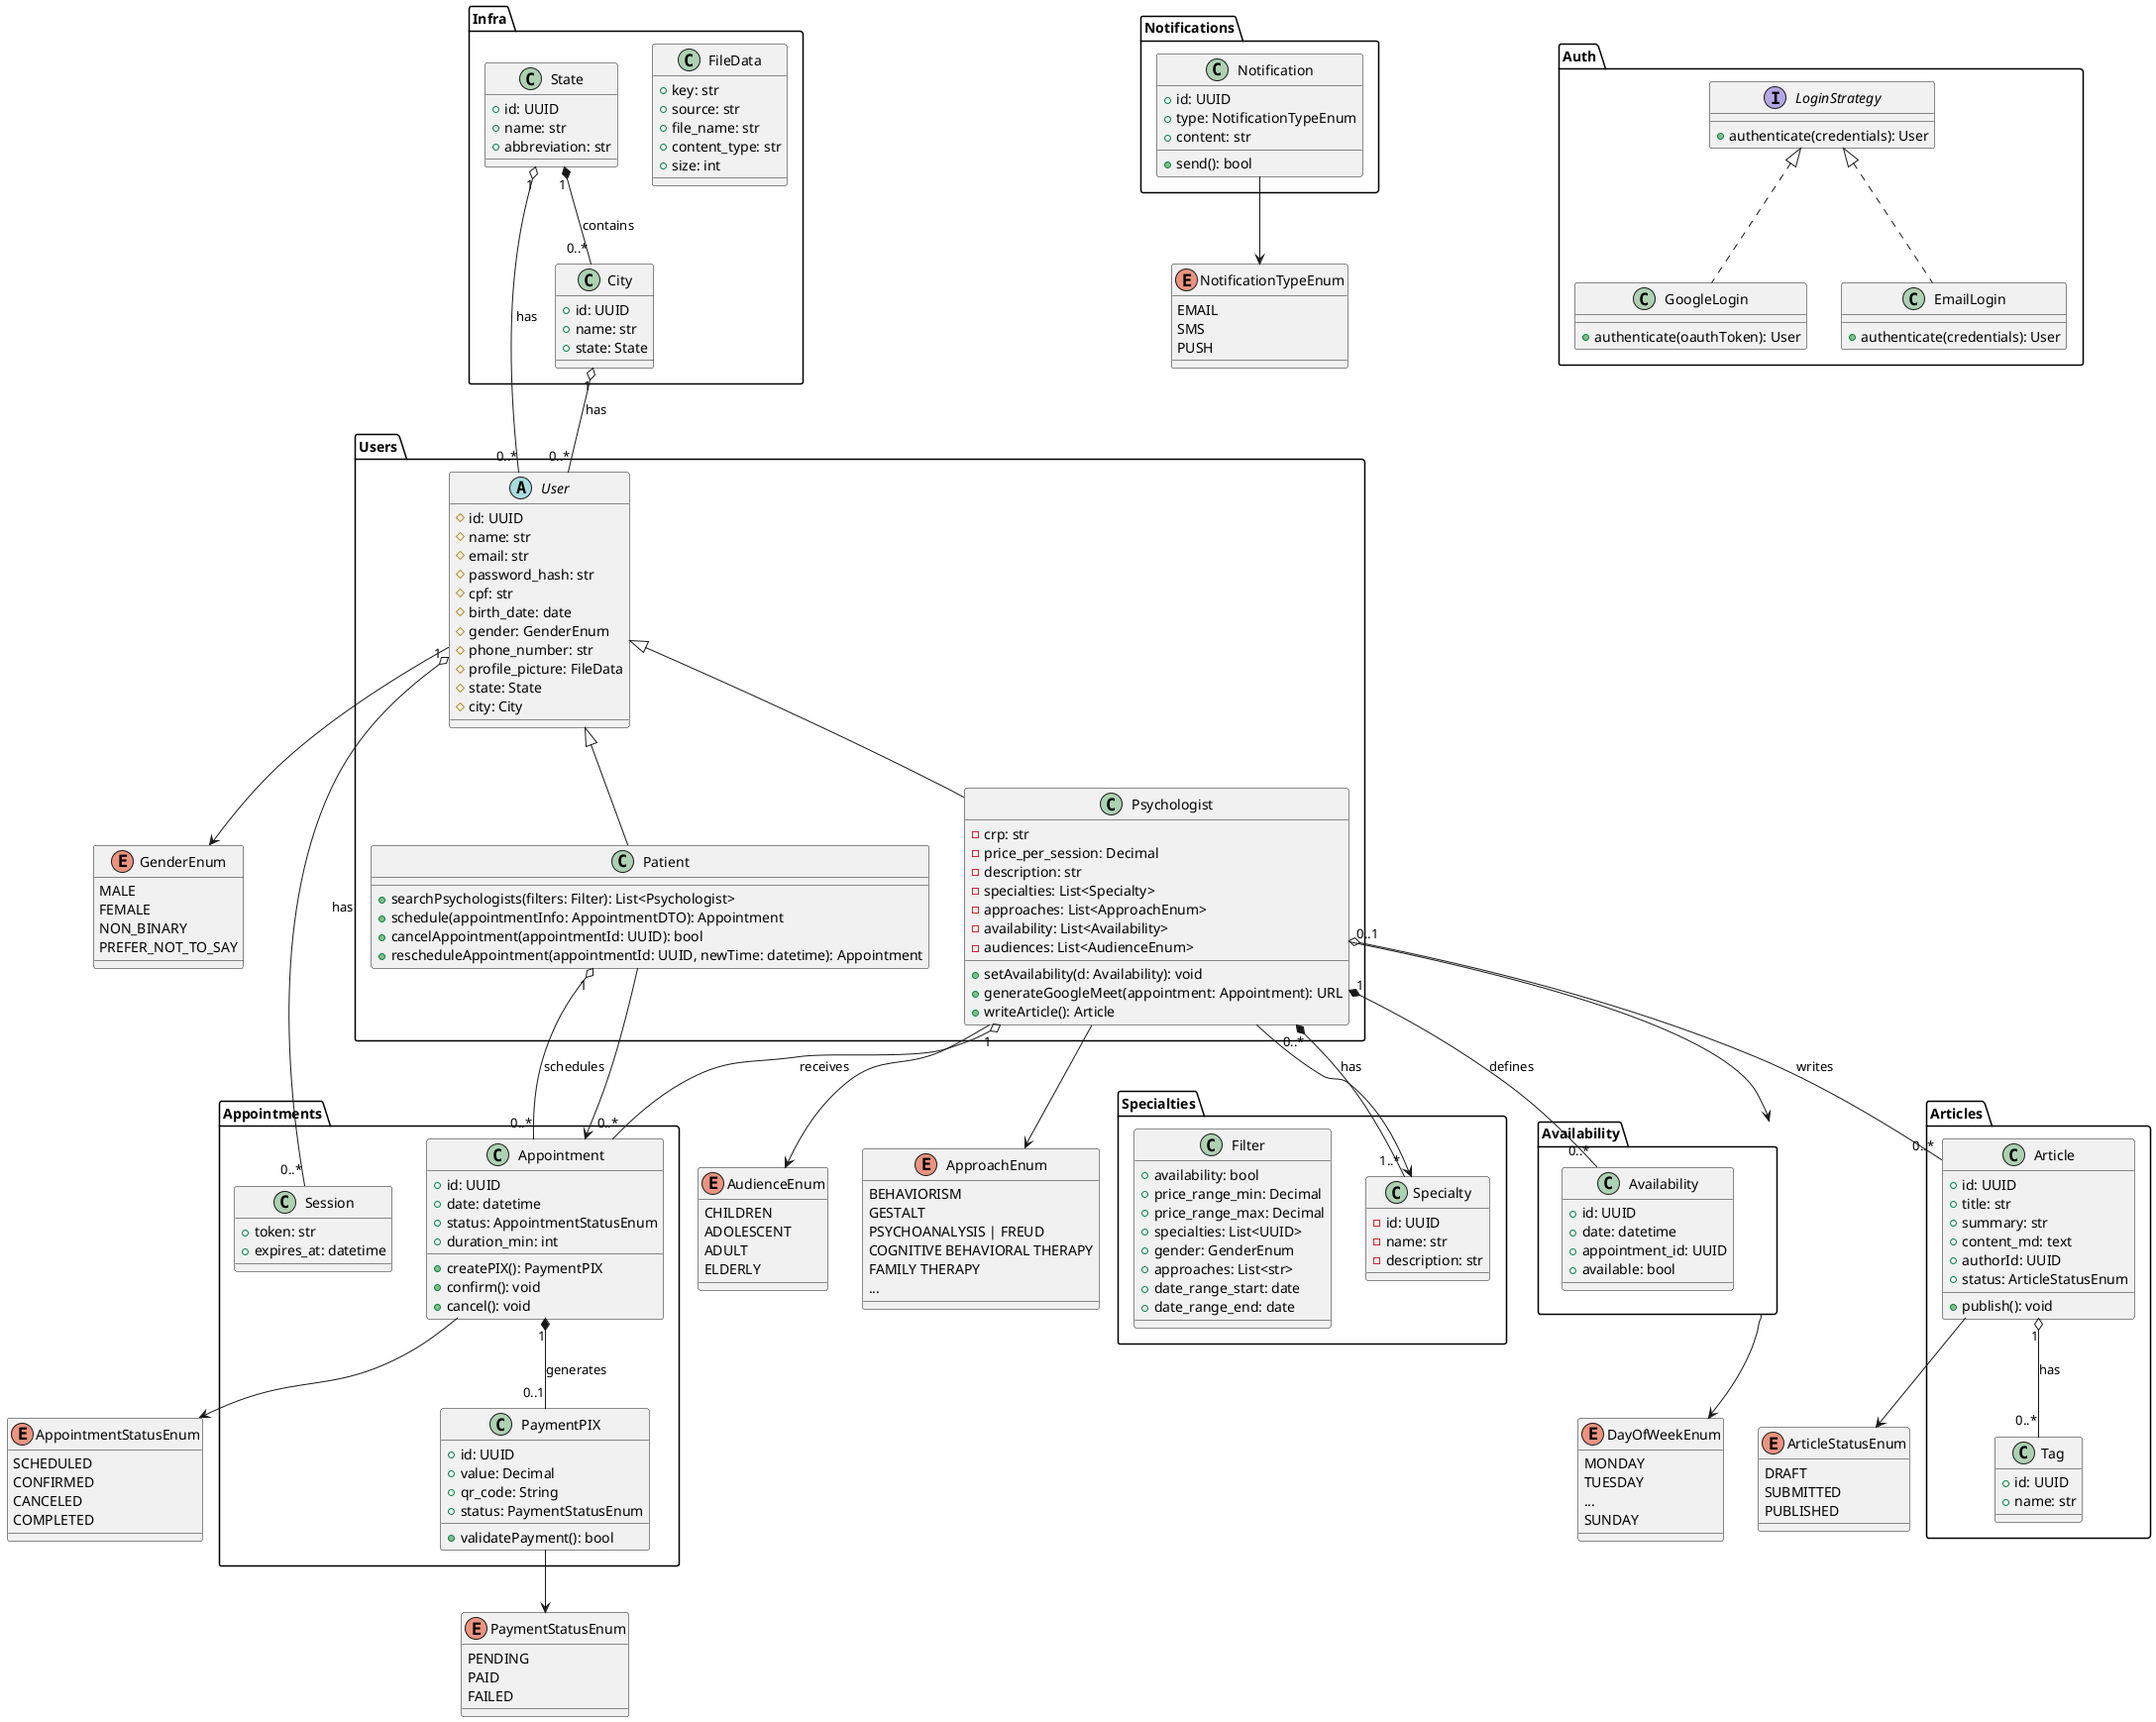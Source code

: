 @startuml "MindHub"

' =========================
' === Pacote Usuários ===
' =========================
package "Users" {
  abstract class User {
    #id: UUID
    #name: str
    #email: str
    #password_hash: str
    #cpf: str
    #birth_date: date
    #gender: GenderEnum
    #phone_number: str
    #profile_picture: FileData
    #state: State
    #city: City
  }

  class Patient {
    +searchPsychologists(filters: Filter): List<Psychologist>
    +schedule(appointmentInfo: AppointmentDTO): Appointment
    +cancelAppointment(appointmentId: UUID): bool
    +rescheduleAppointment(appointmentId: UUID, newTime: datetime): Appointment
  }

  class Psychologist {
    -crp: str
    -price_per_session: Decimal
    -description: str
    -specialties: List<Specialty>
    -approaches: List<ApproachEnum>
    -availability: List<Availability>
    -audiences: List<AudienceEnum>
    +setAvailability(d: Availability): void
    +generateGoogleMeet(appointment: Appointment): URL
    +writeArticle(): Article
  }

  User <|-- Patient
  User <|-- Psychologist
}

' =========================
' === Infraestrutura ===
' =========================
package "Infra" {
  class FileData {
    +key: str
    +source: str
    +file_name: str
    +content_type: str
    +size: int
  }

  class State {
    +id: UUID
    +name: str
    +abbreviation: str
  }

  class City {
    +id: UUID
    +name: str
    +state: State
  }

  State "1" *-- "0..*" City : contains
  City "1" o-- "0..*" User : has
  State "1" o-- "0..*" User : has
}

' =========================
' === Login Strategy ===
' =========================
package "Auth" {
  interface LoginStrategy {
    +authenticate(credentials): User  
  }

  class EmailLogin {
    +authenticate(credentials): User
  }

  class GoogleLogin {
    +authenticate(oauthToken): User
  }

  LoginStrategy <|.. EmailLogin
  LoginStrategy <|.. GoogleLogin
}

' =========================
' === Especialidades ===
' =========================
package "Specialties" {
  class Specialty {
    -id: UUID
    -name: str
    -description: str
  }

  class Filter {
    +availability: bool
    +price_range_min: Decimal
    +price_range_max: Decimal
    +specialties: List<UUID>
    +gender: GenderEnum
    +approaches: List<str>
    +date_range_start: date
    +date_range_end: date
  }

  Psychologist "0..*" *-- "1..*" Specialty : has
}

' =========================
' === Disponibilidade ===
' =========================
package "Availability" {
  class Availability {
    +id: UUID
    +date: datetime
    +appointment_id: UUID
    +available: bool
  }

  Psychologist "1" *-- "0..*" Availability : defines
}

' =========================
' === Consulta / Pagamento ===
' =========================
package "Appointments" {
  class Appointment {
    +id: UUID
    +date: datetime
    +status: AppointmentStatusEnum
    +duration_min: int
    +createPIX(): PaymentPIX
    +confirm(): void
    +cancel(): void
  }

  class PaymentPIX {
    +id: UUID
    +value: Decimal
    +qr_code: String
    +status: PaymentStatusEnum
    +validatePayment(): bool
  }

  class Session {
    +token: str
    +expires_at: datetime
  }

  Appointment "1" *-- "0..1" PaymentPIX : generates
  Patient "1" o-- "0..*" Appointment : schedules
  Psychologist "1" o-- "0..*" Appointment : receives
  User "1" o-- "0..*" Session : has
}

' =========================
' === Notificações ===
' =========================
package "Notifications" {
  class Notification {
    +id: UUID
    +type: NotificationTypeEnum
    +content: str
    +send(): bool
  }
}

' =========================
' === Blog / Artigos ===
' =========================
package "Articles" {
  class Article {
    +id: UUID
    +title: str
    +summary: str
    +content_md: text
    +authorId: UUID
    +status: ArticleStatusEnum
    +publish(): void
  }

  class Tag {
    +id: UUID
    +name: str
  }

  Article "1" o-- "0..*" Tag : has
  Psychologist "0..1" o-- "0..*" Article : writes
}

' =========================
' === Enums ===
' =========================
enum GenderEnum {
  MALE
  FEMALE
  NON_BINARY
  PREFER_NOT_TO_SAY
}

enum AudienceEnum {
  CHILDREN
  ADOLESCENT
  ADULT
  ELDERLY
}

enum ApproachEnum {
  BEHAVIORISM
  GESTALT
  PSYCHOANALYSIS | FREUD
  COGNITIVE BEHAVIORAL THERAPY
  FAMILY THERAPY
  ...
}

enum AppointmentStatusEnum {
  SCHEDULED
  CONFIRMED
  CANCELED
  COMPLETED
}

enum PaymentStatusEnum {
  PENDING
  PAID
  FAILED
}

enum DayOfWeekEnum {
  MONDAY
  TUESDAY
  ...
  SUNDAY
}

enum NotificationTypeEnum {
  EMAIL
  SMS
  PUSH
}

enum ArticleStatusEnum {
  DRAFT
  SUBMITTED
  PUBLISHED
}

' =========================
' === Relacionamentos Enums ===
' =========================
User --> GenderEnum
Patient --> Appointment
Psychologist --> AudienceEnum
Psychologist --> ApproachEnum
Psychologist --> Specialty
Psychologist --> Availability
Availability --> DayOfWeekEnum
Appointment --> AppointmentStatusEnum
PaymentPIX --> PaymentStatusEnum
Notification --> NotificationTypeEnum
Article --> ArticleStatusEnum

@enduml
